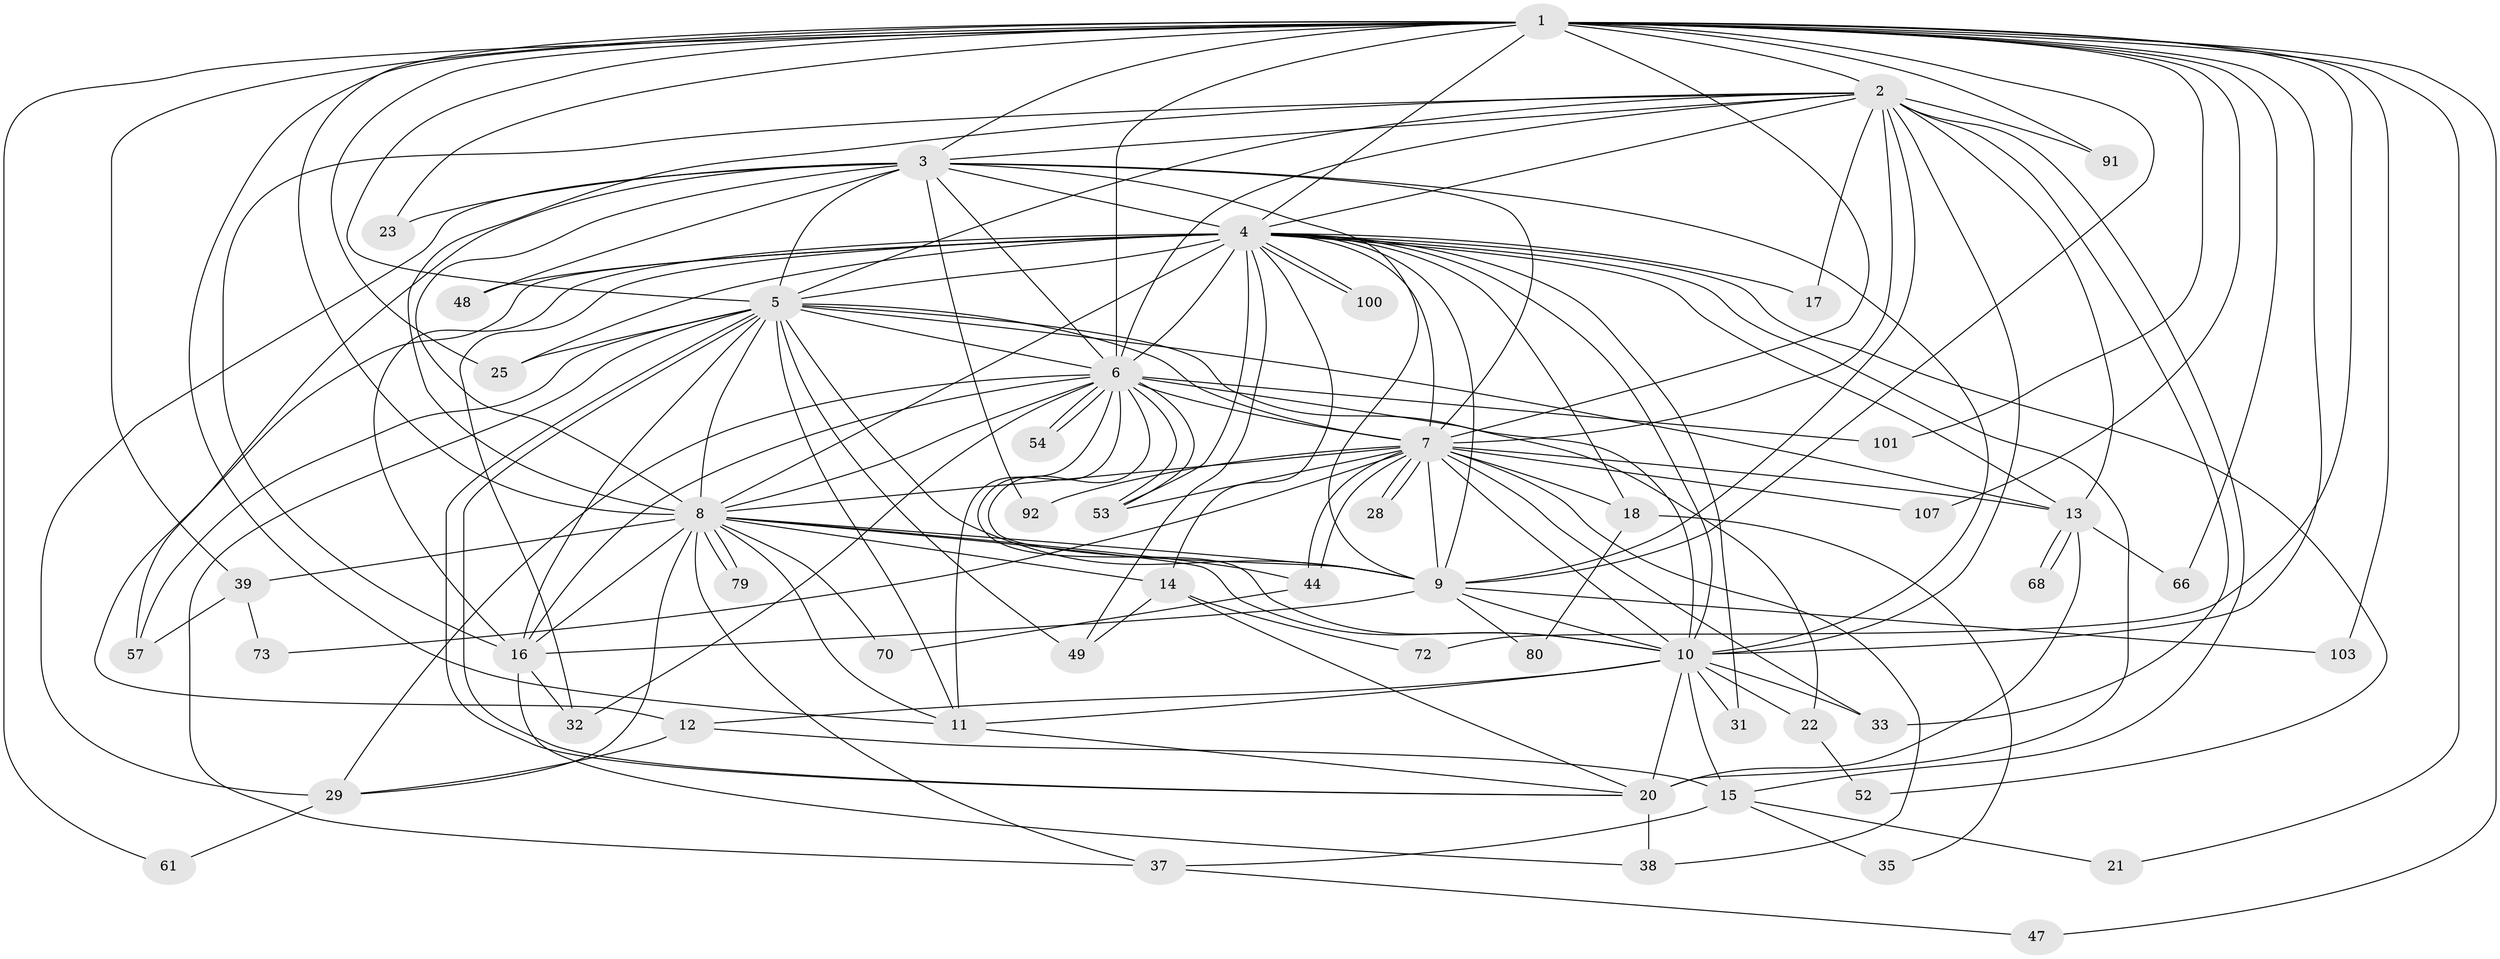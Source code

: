 // original degree distribution, {24: 0.018518518518518517, 15: 0.009259259259259259, 16: 0.009259259259259259, 30: 0.009259259259259259, 20: 0.009259259259259259, 25: 0.009259259259259259, 21: 0.009259259259259259, 12: 0.009259259259259259, 23: 0.009259259259259259, 5: 0.037037037037037035, 4: 0.1111111111111111, 8: 0.018518518518518517, 6: 0.009259259259259259, 7: 0.009259259259259259, 2: 0.5462962962962963, 3: 0.17592592592592593}
// Generated by graph-tools (version 1.1) at 2025/14/03/09/25 04:14:11]
// undirected, 54 vertices, 160 edges
graph export_dot {
graph [start="1"]
  node [color=gray90,style=filled];
  1;
  2;
  3;
  4 [super="+46+41+40+19+51+67"];
  5 [super="+62+74+64+65"];
  6 [super="+36"];
  7;
  8 [super="+71"];
  9;
  10 [super="+42+58+78"];
  11 [super="+104+34+30"];
  12;
  13;
  14 [super="+45+56"];
  15;
  16 [super="+27+26+43"];
  17;
  18;
  20 [super="+94+24+76"];
  21;
  22 [super="+55"];
  23;
  25;
  28;
  29 [super="+83+63"];
  31;
  32 [super="+85"];
  33 [super="+50"];
  35;
  37;
  38 [super="+60"];
  39;
  44 [super="+95"];
  47;
  48;
  49 [super="+75"];
  52;
  53 [super="+89"];
  54 [super="+96"];
  57 [super="+77"];
  61;
  66;
  68;
  70;
  72;
  73;
  79;
  80;
  91;
  92;
  100;
  101;
  103;
  107;
  1 -- 2;
  1 -- 3;
  1 -- 4 [weight=2];
  1 -- 5;
  1 -- 6 [weight=2];
  1 -- 7;
  1 -- 8;
  1 -- 9;
  1 -- 10;
  1 -- 11;
  1 -- 21;
  1 -- 23;
  1 -- 25;
  1 -- 39;
  1 -- 47;
  1 -- 61;
  1 -- 66;
  1 -- 72;
  1 -- 91;
  1 -- 101;
  1 -- 103;
  1 -- 107;
  2 -- 3;
  2 -- 4;
  2 -- 5;
  2 -- 6;
  2 -- 7;
  2 -- 8;
  2 -- 9;
  2 -- 10;
  2 -- 13;
  2 -- 15;
  2 -- 17;
  2 -- 33;
  2 -- 91;
  2 -- 16;
  3 -- 4 [weight=3];
  3 -- 5;
  3 -- 6;
  3 -- 7;
  3 -- 8;
  3 -- 9;
  3 -- 10;
  3 -- 23;
  3 -- 48;
  3 -- 57;
  3 -- 92;
  3 -- 29;
  4 -- 5 [weight=2];
  4 -- 6 [weight=3];
  4 -- 7;
  4 -- 8 [weight=3];
  4 -- 9;
  4 -- 10 [weight=2];
  4 -- 12;
  4 -- 14;
  4 -- 17;
  4 -- 18;
  4 -- 25;
  4 -- 31;
  4 -- 48;
  4 -- 49;
  4 -- 52;
  4 -- 100;
  4 -- 100;
  4 -- 13;
  4 -- 16;
  4 -- 32 [weight=2];
  4 -- 53;
  4 -- 20 [weight=2];
  5 -- 6;
  5 -- 7;
  5 -- 8 [weight=2];
  5 -- 9;
  5 -- 10 [weight=3];
  5 -- 20;
  5 -- 20;
  5 -- 49;
  5 -- 13;
  5 -- 37;
  5 -- 25;
  5 -- 16;
  5 -- 11;
  5 -- 57;
  6 -- 7;
  6 -- 8 [weight=2];
  6 -- 9;
  6 -- 10 [weight=2];
  6 -- 11;
  6 -- 22 [weight=2];
  6 -- 29;
  6 -- 32 [weight=2];
  6 -- 53;
  6 -- 53;
  6 -- 54 [weight=2];
  6 -- 54;
  6 -- 101;
  6 -- 16;
  7 -- 8;
  7 -- 9;
  7 -- 10;
  7 -- 13;
  7 -- 18;
  7 -- 28;
  7 -- 28;
  7 -- 33;
  7 -- 38;
  7 -- 44;
  7 -- 44;
  7 -- 73;
  7 -- 92;
  7 -- 107;
  7 -- 53;
  8 -- 9;
  8 -- 10;
  8 -- 14 [weight=2];
  8 -- 16;
  8 -- 37;
  8 -- 39;
  8 -- 70;
  8 -- 79;
  8 -- 79;
  8 -- 29;
  8 -- 11;
  8 -- 44;
  9 -- 10;
  9 -- 16;
  9 -- 80;
  9 -- 103;
  10 -- 12;
  10 -- 22 [weight=2];
  10 -- 31;
  10 -- 11;
  10 -- 33;
  10 -- 20 [weight=2];
  10 -- 15;
  11 -- 20;
  12 -- 15;
  12 -- 29;
  13 -- 66;
  13 -- 68;
  13 -- 68;
  13 -- 20;
  14 -- 72;
  14 -- 20;
  14 -- 49;
  15 -- 21;
  15 -- 35;
  15 -- 37;
  16 -- 32;
  16 -- 38;
  18 -- 35;
  18 -- 80;
  20 -- 38;
  22 -- 52;
  29 -- 61;
  37 -- 47;
  39 -- 57;
  39 -- 73;
  44 -- 70;
}

